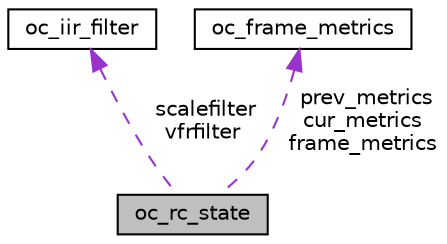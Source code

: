 digraph "oc_rc_state"
{
  edge [fontname="Helvetica",fontsize="10",labelfontname="Helvetica",labelfontsize="10"];
  node [fontname="Helvetica",fontsize="10",shape=record];
  Node1 [label="oc_rc_state",height=0.2,width=0.4,color="black", fillcolor="grey75", style="filled", fontcolor="black"];
  Node2 -> Node1 [dir="back",color="darkorchid3",fontsize="10",style="dashed",label=" scalefilter\nvfrfilter" ,fontname="Helvetica"];
  Node2 [label="oc_iir_filter",height=0.2,width=0.4,color="black", fillcolor="white", style="filled",URL="$structoc__iir__filter.html"];
  Node3 -> Node1 [dir="back",color="darkorchid3",fontsize="10",style="dashed",label=" prev_metrics\ncur_metrics\nframe_metrics" ,fontname="Helvetica"];
  Node3 [label="oc_frame_metrics",height=0.2,width=0.4,color="black", fillcolor="white", style="filled",URL="$structoc__frame__metrics.html"];
}

